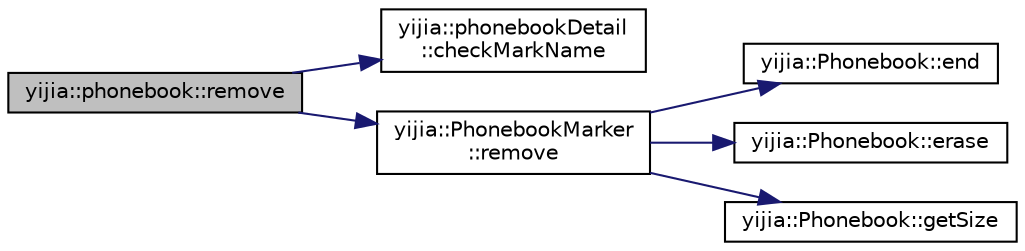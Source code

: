 digraph "yijia::phonebook::remove"
{
 // LATEX_PDF_SIZE
  edge [fontname="Helvetica",fontsize="10",labelfontname="Helvetica",labelfontsize="10"];
  node [fontname="Helvetica",fontsize="10",shape=record];
  rankdir="LR";
  Node1 [label="yijia::phonebook::remove",height=0.2,width=0.4,color="black", fillcolor="grey75", style="filled", fontcolor="black",tooltip=" "];
  Node1 -> Node2 [color="midnightblue",fontsize="10",style="solid",fontname="Helvetica"];
  Node2 [label="yijia::phonebookDetail\l::checkMarkName",height=0.2,width=0.4,color="black", fillcolor="white", style="filled",URL="$namespaceyijia_1_1phonebook_detail.html#ab347a5e5be9500ae1ad71f9309dbbffd",tooltip=" "];
  Node1 -> Node3 [color="midnightblue",fontsize="10",style="solid",fontname="Helvetica"];
  Node3 [label="yijia::PhonebookMarker\l::remove",height=0.2,width=0.4,color="black", fillcolor="white", style="filled",URL="$classyijia_1_1_phonebook_marker.html#a0d4331d80459da94d88e780c8507a106",tooltip=" "];
  Node3 -> Node4 [color="midnightblue",fontsize="10",style="solid",fontname="Helvetica"];
  Node4 [label="yijia::Phonebook::end",height=0.2,width=0.4,color="black", fillcolor="white", style="filled",URL="$classyijia_1_1_phonebook.html#a4955183151a0254ae3f6efcb32b5cda8",tooltip=" "];
  Node3 -> Node5 [color="midnightblue",fontsize="10",style="solid",fontname="Helvetica"];
  Node5 [label="yijia::Phonebook::erase",height=0.2,width=0.4,color="black", fillcolor="white", style="filled",URL="$classyijia_1_1_phonebook.html#a0f36eb56358ea0bfc1ae34d195eb04e5",tooltip=" "];
  Node3 -> Node6 [color="midnightblue",fontsize="10",style="solid",fontname="Helvetica"];
  Node6 [label="yijia::Phonebook::getSize",height=0.2,width=0.4,color="black", fillcolor="white", style="filled",URL="$classyijia_1_1_phonebook.html#a3d71e985848651421be698c15cded056",tooltip=" "];
}
